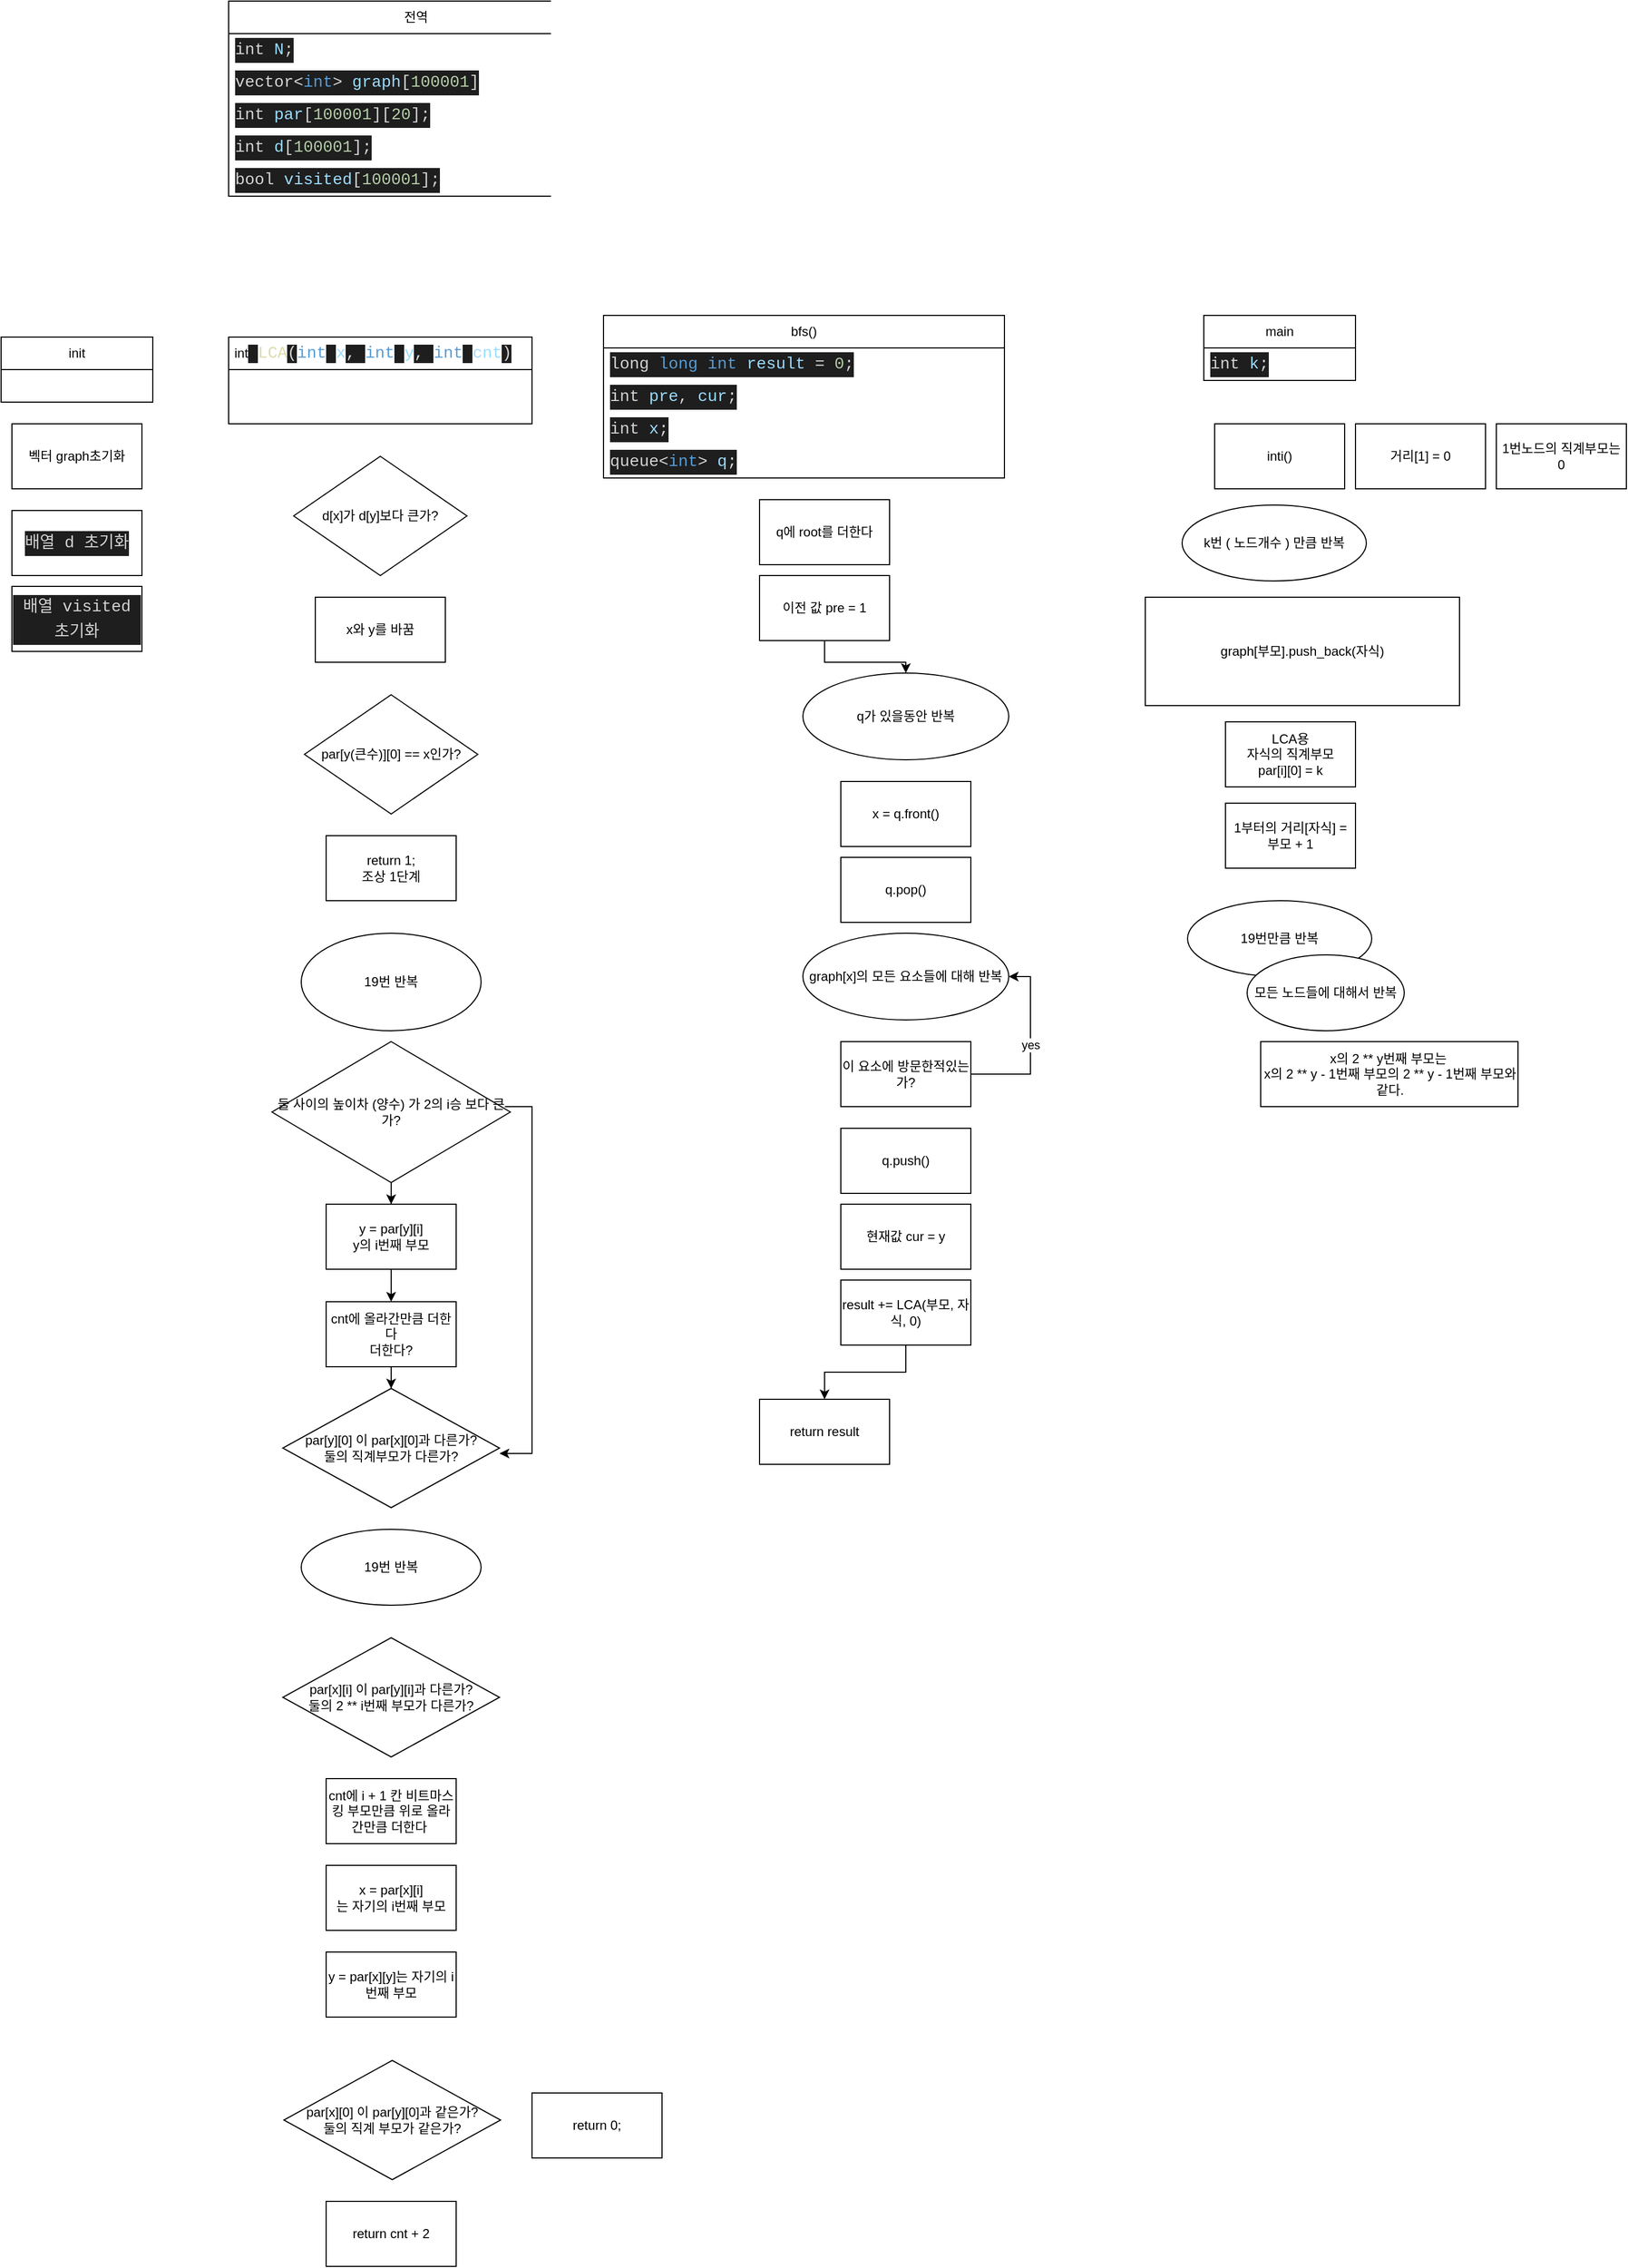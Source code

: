 <mxfile version="22.1.2" type="device">
  <diagram name="페이지-1" id="avQZHUM7J8Qf7a4cJ9DD">
    <mxGraphModel dx="2686" dy="2037" grid="1" gridSize="10" guides="1" tooltips="1" connect="1" arrows="1" fold="1" page="1" pageScale="1" pageWidth="827" pageHeight="1169" math="0" shadow="0">
      <root>
        <mxCell id="0" />
        <mxCell id="1" parent="0" />
        <mxCell id="-hyX0r98xd-t7_TkuE-4-1" value="init" style="swimlane;fontStyle=0;childLayout=stackLayout;horizontal=1;startSize=30;horizontalStack=0;resizeParent=1;resizeParentMax=0;resizeLast=0;collapsible=1;marginBottom=0;whiteSpace=wrap;html=1;" vertex="1" parent="1">
          <mxGeometry x="40" y="340" width="140" height="60" as="geometry" />
        </mxCell>
        <mxCell id="-hyX0r98xd-t7_TkuE-4-5" value="int&lt;span style=&quot;background-color: rgb(30, 30, 30); color: rgb(212, 212, 212); font-family: Menlo, Monaco, &amp;quot;Courier New&amp;quot;, monospace; font-size: 15px;&quot;&gt; &lt;/span&gt;&lt;span style=&quot;font-family: Menlo, Monaco, &amp;quot;Courier New&amp;quot;, monospace; font-size: 15px; color: rgb(220, 220, 170);&quot;&gt;LCA&lt;/span&gt;&lt;span style=&quot;background-color: rgb(30, 30, 30); color: rgb(212, 212, 212); font-family: Menlo, Monaco, &amp;quot;Courier New&amp;quot;, monospace; font-size: 15px;&quot;&gt;(&lt;/span&gt;&lt;span style=&quot;font-family: Menlo, Monaco, &amp;quot;Courier New&amp;quot;, monospace; font-size: 15px; color: rgb(86, 156, 214);&quot;&gt;int&lt;/span&gt;&lt;span style=&quot;background-color: rgb(30, 30, 30); color: rgb(212, 212, 212); font-family: Menlo, Monaco, &amp;quot;Courier New&amp;quot;, monospace; font-size: 15px;&quot;&gt; &lt;/span&gt;&lt;span style=&quot;font-family: Menlo, Monaco, &amp;quot;Courier New&amp;quot;, monospace; font-size: 15px; color: rgb(156, 220, 254);&quot;&gt;x&lt;/span&gt;&lt;span style=&quot;background-color: rgb(30, 30, 30); color: rgb(212, 212, 212); font-family: Menlo, Monaco, &amp;quot;Courier New&amp;quot;, monospace; font-size: 15px;&quot;&gt;, &lt;/span&gt;&lt;span style=&quot;font-family: Menlo, Monaco, &amp;quot;Courier New&amp;quot;, monospace; font-size: 15px; color: rgb(86, 156, 214);&quot;&gt;int&lt;/span&gt;&lt;span style=&quot;background-color: rgb(30, 30, 30); color: rgb(212, 212, 212); font-family: Menlo, Monaco, &amp;quot;Courier New&amp;quot;, monospace; font-size: 15px;&quot;&gt; &lt;/span&gt;&lt;span style=&quot;font-family: Menlo, Monaco, &amp;quot;Courier New&amp;quot;, monospace; font-size: 15px; color: rgb(156, 220, 254);&quot;&gt;y&lt;/span&gt;&lt;span style=&quot;background-color: rgb(30, 30, 30); color: rgb(212, 212, 212); font-family: Menlo, Monaco, &amp;quot;Courier New&amp;quot;, monospace; font-size: 15px;&quot;&gt;, &lt;/span&gt;&lt;span style=&quot;font-family: Menlo, Monaco, &amp;quot;Courier New&amp;quot;, monospace; font-size: 15px; color: rgb(86, 156, 214);&quot;&gt;int&lt;/span&gt;&lt;span style=&quot;background-color: rgb(30, 30, 30); color: rgb(212, 212, 212); font-family: Menlo, Monaco, &amp;quot;Courier New&amp;quot;, monospace; font-size: 15px;&quot;&gt; &lt;/span&gt;&lt;span style=&quot;font-family: Menlo, Monaco, &amp;quot;Courier New&amp;quot;, monospace; font-size: 15px; color: rgb(156, 220, 254);&quot;&gt;cnt&lt;/span&gt;&lt;span style=&quot;background-color: rgb(30, 30, 30); color: rgb(212, 212, 212); font-family: Menlo, Monaco, &amp;quot;Courier New&amp;quot;, monospace; font-size: 15px;&quot;&gt;)&lt;/span&gt;&lt;span style=&quot;&quot;&gt;&lt;span style=&quot;white-space: pre;&quot;&gt;&amp;nbsp;&amp;nbsp;&amp;nbsp;&amp;nbsp;&lt;/span&gt;&lt;/span&gt;" style="swimlane;fontStyle=0;childLayout=stackLayout;horizontal=1;startSize=30;horizontalStack=0;resizeParent=1;resizeParentMax=0;resizeLast=0;collapsible=1;marginBottom=0;whiteSpace=wrap;html=1;" vertex="1" parent="1">
          <mxGeometry x="250" y="340" width="280" height="80" as="geometry" />
        </mxCell>
        <mxCell id="-hyX0r98xd-t7_TkuE-4-9" value="전역" style="swimlane;fontStyle=0;childLayout=stackLayout;horizontal=1;startSize=30;horizontalStack=0;resizeParent=1;resizeParentMax=0;resizeLast=0;collapsible=1;marginBottom=0;whiteSpace=wrap;html=1;" vertex="1" parent="1">
          <mxGeometry x="250" y="30" width="346" height="180" as="geometry" />
        </mxCell>
        <mxCell id="-hyX0r98xd-t7_TkuE-4-10" value="&lt;div style=&quot;color: rgb(212, 212, 212); background-color: rgb(30, 30, 30); font-family: Menlo, Monaco, &amp;quot;Courier New&amp;quot;, monospace; font-size: 15px; line-height: 23px;&quot;&gt;int &lt;span style=&quot;color: #9cdcfe;&quot;&gt;N&lt;/span&gt;;&lt;/div&gt;" style="text;strokeColor=none;fillColor=none;align=left;verticalAlign=middle;spacingLeft=4;spacingRight=4;overflow=hidden;points=[[0,0.5],[1,0.5]];portConstraint=eastwest;rotatable=0;whiteSpace=wrap;html=1;" vertex="1" parent="-hyX0r98xd-t7_TkuE-4-9">
          <mxGeometry y="30" width="346" height="30" as="geometry" />
        </mxCell>
        <mxCell id="-hyX0r98xd-t7_TkuE-4-11" value="&lt;div style=&quot;color: rgb(212, 212, 212); background-color: rgb(30, 30, 30); font-family: Menlo, Monaco, &amp;quot;Courier New&amp;quot;, monospace; font-size: 15px; line-height: 23px;&quot;&gt;vector&amp;lt;&lt;span style=&quot;color: #569cd6;&quot;&gt;int&lt;/span&gt;&amp;gt; &lt;span style=&quot;color: #9cdcfe;&quot;&gt;graph&lt;/span&gt;[&lt;span style=&quot;color: #b5cea8;&quot;&gt;100001&lt;/span&gt;]&lt;/div&gt;" style="text;strokeColor=none;fillColor=none;align=left;verticalAlign=middle;spacingLeft=4;spacingRight=4;overflow=hidden;points=[[0,0.5],[1,0.5]];portConstraint=eastwest;rotatable=0;whiteSpace=wrap;html=1;" vertex="1" parent="-hyX0r98xd-t7_TkuE-4-9">
          <mxGeometry y="60" width="346" height="30" as="geometry" />
        </mxCell>
        <mxCell id="-hyX0r98xd-t7_TkuE-4-12" value="&lt;div style=&quot;color: rgb(212, 212, 212); background-color: rgb(30, 30, 30); font-family: Menlo, Monaco, &amp;quot;Courier New&amp;quot;, monospace; font-size: 15px; line-height: 23px;&quot;&gt;int &lt;span style=&quot;color: #9cdcfe;&quot;&gt;par&lt;/span&gt;[&lt;span style=&quot;color: #b5cea8;&quot;&gt;100001&lt;/span&gt;][&lt;span style=&quot;color: #b5cea8;&quot;&gt;20&lt;/span&gt;];&lt;/div&gt;" style="text;strokeColor=none;fillColor=none;align=left;verticalAlign=middle;spacingLeft=4;spacingRight=4;overflow=hidden;points=[[0,0.5],[1,0.5]];portConstraint=eastwest;rotatable=0;whiteSpace=wrap;html=1;" vertex="1" parent="-hyX0r98xd-t7_TkuE-4-9">
          <mxGeometry y="90" width="346" height="30" as="geometry" />
        </mxCell>
        <mxCell id="-hyX0r98xd-t7_TkuE-4-17" value="&lt;div style=&quot;color: rgb(212, 212, 212); background-color: rgb(30, 30, 30); font-family: Menlo, Monaco, &amp;quot;Courier New&amp;quot;, monospace; font-size: 15px; line-height: 23px;&quot;&gt;&lt;div style=&quot;line-height: 23px;&quot;&gt;int &lt;span style=&quot;color: #9cdcfe;&quot;&gt;d&lt;/span&gt;[&lt;span style=&quot;color: #b5cea8;&quot;&gt;100001&lt;/span&gt;];&lt;/div&gt;&lt;/div&gt;" style="text;strokeColor=none;fillColor=none;align=left;verticalAlign=middle;spacingLeft=4;spacingRight=4;overflow=hidden;points=[[0,0.5],[1,0.5]];portConstraint=eastwest;rotatable=0;whiteSpace=wrap;html=1;" vertex="1" parent="-hyX0r98xd-t7_TkuE-4-9">
          <mxGeometry y="120" width="346" height="30" as="geometry" />
        </mxCell>
        <mxCell id="-hyX0r98xd-t7_TkuE-4-18" value="&lt;div style=&quot;color: rgb(212, 212, 212); background-color: rgb(30, 30, 30); font-family: Menlo, Monaco, &amp;quot;Courier New&amp;quot;, monospace; font-size: 15px; line-height: 23px;&quot;&gt;&lt;div style=&quot;line-height: 23px;&quot;&gt;bool &lt;span style=&quot;color: #9cdcfe;&quot;&gt;visited&lt;/span&gt;[&lt;span style=&quot;color: #b5cea8;&quot;&gt;100001&lt;/span&gt;];&lt;/div&gt;&lt;/div&gt;" style="text;strokeColor=none;fillColor=none;align=left;verticalAlign=middle;spacingLeft=4;spacingRight=4;overflow=hidden;points=[[0,0.5],[1,0.5]];portConstraint=eastwest;rotatable=0;whiteSpace=wrap;html=1;" vertex="1" parent="-hyX0r98xd-t7_TkuE-4-9">
          <mxGeometry y="150" width="346" height="30" as="geometry" />
        </mxCell>
        <mxCell id="-hyX0r98xd-t7_TkuE-4-13" value="bfs()" style="swimlane;fontStyle=0;childLayout=stackLayout;horizontal=1;startSize=30;horizontalStack=0;resizeParent=1;resizeParentMax=0;resizeLast=0;collapsible=1;marginBottom=0;whiteSpace=wrap;html=1;" vertex="1" parent="1">
          <mxGeometry x="596" y="320" width="370" height="150" as="geometry" />
        </mxCell>
        <mxCell id="-hyX0r98xd-t7_TkuE-4-20" value="&lt;div style=&quot;color: rgb(212, 212, 212); background-color: rgb(30, 30, 30); font-family: Menlo, Monaco, &amp;quot;Courier New&amp;quot;, monospace; font-size: 15px; line-height: 23px;&quot;&gt;&lt;div style=&quot;line-height: 23px;&quot;&gt;long &lt;span style=&quot;color: #569cd6;&quot;&gt;long&lt;/span&gt; &lt;span style=&quot;color: #569cd6;&quot;&gt;int&lt;/span&gt; &lt;span style=&quot;color: #9cdcfe;&quot;&gt;result&lt;/span&gt; = &lt;span style=&quot;color: #b5cea8;&quot;&gt;0&lt;/span&gt;;&lt;/div&gt;&lt;/div&gt;" style="text;strokeColor=none;fillColor=none;align=left;verticalAlign=middle;spacingLeft=4;spacingRight=4;overflow=hidden;points=[[0,0.5],[1,0.5]];portConstraint=eastwest;rotatable=0;whiteSpace=wrap;html=1;" vertex="1" parent="-hyX0r98xd-t7_TkuE-4-13">
          <mxGeometry y="30" width="370" height="30" as="geometry" />
        </mxCell>
        <mxCell id="-hyX0r98xd-t7_TkuE-4-14" value="&lt;div style=&quot;color: rgb(212, 212, 212); background-color: rgb(30, 30, 30); font-family: Menlo, Monaco, &amp;quot;Courier New&amp;quot;, monospace; font-size: 15px; line-height: 23px;&quot;&gt;int &lt;span style=&quot;color: #9cdcfe;&quot;&gt;pre&lt;/span&gt;, &lt;span style=&quot;color: #9cdcfe;&quot;&gt;cur&lt;/span&gt;;&lt;/div&gt;" style="text;strokeColor=none;fillColor=none;align=left;verticalAlign=middle;spacingLeft=4;spacingRight=4;overflow=hidden;points=[[0,0.5],[1,0.5]];portConstraint=eastwest;rotatable=0;whiteSpace=wrap;html=1;" vertex="1" parent="-hyX0r98xd-t7_TkuE-4-13">
          <mxGeometry y="60" width="370" height="30" as="geometry" />
        </mxCell>
        <mxCell id="-hyX0r98xd-t7_TkuE-4-69" value="&lt;div style=&quot;background-color: rgb(30, 30, 30); font-family: Menlo, Monaco, &amp;quot;Courier New&amp;quot;, monospace; font-size: 15px; line-height: 23px;&quot;&gt;&lt;span style=&quot;color: rgb(212, 212, 212);&quot;&gt;int &lt;/span&gt;&lt;font color=&quot;#9cdcfe&quot;&gt;x&lt;/font&gt;&lt;font color=&quot;#d4d4d4&quot;&gt;;&lt;/font&gt;&lt;/div&gt;" style="text;strokeColor=none;fillColor=none;align=left;verticalAlign=middle;spacingLeft=4;spacingRight=4;overflow=hidden;points=[[0,0.5],[1,0.5]];portConstraint=eastwest;rotatable=0;whiteSpace=wrap;html=1;" vertex="1" parent="-hyX0r98xd-t7_TkuE-4-13">
          <mxGeometry y="90" width="370" height="30" as="geometry" />
        </mxCell>
        <mxCell id="-hyX0r98xd-t7_TkuE-4-19" value="&lt;div style=&quot;color: rgb(212, 212, 212); background-color: rgb(30, 30, 30); font-family: Menlo, Monaco, &amp;quot;Courier New&amp;quot;, monospace; font-size: 15px; line-height: 23px;&quot;&gt;&lt;div style=&quot;line-height: 23px;&quot;&gt;queue&amp;lt;&lt;span style=&quot;color: #569cd6;&quot;&gt;int&lt;/span&gt;&amp;gt; &lt;span style=&quot;color: #9cdcfe;&quot;&gt;q&lt;/span&gt;;&lt;/div&gt;&lt;/div&gt;" style="text;strokeColor=none;fillColor=none;align=left;verticalAlign=middle;spacingLeft=4;spacingRight=4;overflow=hidden;points=[[0,0.5],[1,0.5]];portConstraint=eastwest;rotatable=0;whiteSpace=wrap;html=1;" vertex="1" parent="-hyX0r98xd-t7_TkuE-4-13">
          <mxGeometry y="120" width="370" height="30" as="geometry" />
        </mxCell>
        <mxCell id="-hyX0r98xd-t7_TkuE-4-24" value="main" style="swimlane;fontStyle=0;childLayout=stackLayout;horizontal=1;startSize=30;horizontalStack=0;resizeParent=1;resizeParentMax=0;resizeLast=0;collapsible=1;marginBottom=0;whiteSpace=wrap;html=1;" vertex="1" parent="1">
          <mxGeometry x="1150" y="320" width="140" height="60" as="geometry" />
        </mxCell>
        <mxCell id="-hyX0r98xd-t7_TkuE-4-25" value="&lt;div style=&quot;color: rgb(212, 212, 212); background-color: rgb(30, 30, 30); font-family: Menlo, Monaco, &amp;quot;Courier New&amp;quot;, monospace; font-size: 15px; line-height: 23px;&quot;&gt;        int &lt;span style=&quot;color: #9cdcfe;&quot;&gt;k&lt;/span&gt;;&lt;/div&gt;" style="text;strokeColor=none;fillColor=none;align=left;verticalAlign=middle;spacingLeft=4;spacingRight=4;overflow=hidden;points=[[0,0.5],[1,0.5]];portConstraint=eastwest;rotatable=0;whiteSpace=wrap;html=1;" vertex="1" parent="-hyX0r98xd-t7_TkuE-4-24">
          <mxGeometry y="30" width="140" height="30" as="geometry" />
        </mxCell>
        <mxCell id="-hyX0r98xd-t7_TkuE-4-29" value="&lt;div style=&quot;color: rgb(212, 212, 212); background-color: rgb(30, 30, 30); font-family: Menlo, Monaco, &amp;quot;Courier New&amp;quot;, monospace; font-size: 15px; line-height: 23px;&quot;&gt;배열 d 초기화&lt;/div&gt;" style="rounded=0;whiteSpace=wrap;html=1;" vertex="1" parent="1">
          <mxGeometry x="50" y="500" width="120" height="60" as="geometry" />
        </mxCell>
        <mxCell id="-hyX0r98xd-t7_TkuE-4-31" value="벡터 graph초기화" style="whiteSpace=wrap;html=1;" vertex="1" parent="1">
          <mxGeometry x="50" y="420" width="120" height="60" as="geometry" />
        </mxCell>
        <mxCell id="-hyX0r98xd-t7_TkuE-4-32" value="&lt;div style=&quot;color: rgb(212, 212, 212); background-color: rgb(30, 30, 30); font-family: Menlo, Monaco, &amp;quot;Courier New&amp;quot;, monospace; font-size: 15px; line-height: 23px;&quot;&gt;배열 visited 초기화&lt;/div&gt;" style="rounded=0;whiteSpace=wrap;html=1;" vertex="1" parent="1">
          <mxGeometry x="50" y="570" width="120" height="60" as="geometry" />
        </mxCell>
        <mxCell id="-hyX0r98xd-t7_TkuE-4-33" value="d[x]가 d[y]보다 큰가?" style="rhombus;whiteSpace=wrap;html=1;" vertex="1" parent="1">
          <mxGeometry x="310" y="450" width="160" height="110" as="geometry" />
        </mxCell>
        <mxCell id="-hyX0r98xd-t7_TkuE-4-34" value="x와 y를 바꿈" style="whiteSpace=wrap;html=1;" vertex="1" parent="1">
          <mxGeometry x="330" y="580" width="120" height="60" as="geometry" />
        </mxCell>
        <mxCell id="-hyX0r98xd-t7_TkuE-4-35" value="par[y(큰수)][0] == x인가?" style="rhombus;whiteSpace=wrap;html=1;" vertex="1" parent="1">
          <mxGeometry x="320" y="670" width="160" height="110" as="geometry" />
        </mxCell>
        <mxCell id="-hyX0r98xd-t7_TkuE-4-36" value="return 1;&lt;br&gt;조상 1단계" style="whiteSpace=wrap;html=1;" vertex="1" parent="1">
          <mxGeometry x="340" y="800" width="120" height="60" as="geometry" />
        </mxCell>
        <mxCell id="-hyX0r98xd-t7_TkuE-4-38" value="19번 반복" style="ellipse;whiteSpace=wrap;html=1;" vertex="1" parent="1">
          <mxGeometry x="317" y="890" width="166" height="90" as="geometry" />
        </mxCell>
        <mxCell id="-hyX0r98xd-t7_TkuE-4-50" value="" style="edgeStyle=orthogonalEdgeStyle;rounded=0;orthogonalLoop=1;jettySize=auto;html=1;" edge="1" parent="1" source="-hyX0r98xd-t7_TkuE-4-39" target="-hyX0r98xd-t7_TkuE-4-41">
          <mxGeometry relative="1" as="geometry" />
        </mxCell>
        <mxCell id="-hyX0r98xd-t7_TkuE-4-55" style="edgeStyle=orthogonalEdgeStyle;rounded=0;orthogonalLoop=1;jettySize=auto;html=1;entryX=1;entryY=0.5;entryDx=0;entryDy=0;" edge="1" parent="1">
          <mxGeometry relative="1" as="geometry">
            <mxPoint x="500" y="1370" as="targetPoint" />
            <mxPoint x="504.923" y="1050" as="sourcePoint" />
            <Array as="points">
              <mxPoint x="530" y="1050" />
              <mxPoint x="530" y="1370" />
            </Array>
          </mxGeometry>
        </mxCell>
        <mxCell id="-hyX0r98xd-t7_TkuE-4-39" value="둘 사이의 높이차 (양수) 가 2의 i승 보다 큰가?" style="rhombus;whiteSpace=wrap;html=1;" vertex="1" parent="1">
          <mxGeometry x="290" y="990" width="220" height="130" as="geometry" />
        </mxCell>
        <mxCell id="-hyX0r98xd-t7_TkuE-4-51" value="" style="edgeStyle=orthogonalEdgeStyle;rounded=0;orthogonalLoop=1;jettySize=auto;html=1;" edge="1" parent="1" source="-hyX0r98xd-t7_TkuE-4-41" target="-hyX0r98xd-t7_TkuE-4-42">
          <mxGeometry relative="1" as="geometry" />
        </mxCell>
        <mxCell id="-hyX0r98xd-t7_TkuE-4-41" value="y = par[y][i]&lt;br&gt;y의 i번째 부모" style="rounded=0;whiteSpace=wrap;html=1;" vertex="1" parent="1">
          <mxGeometry x="340" y="1140" width="120" height="60" as="geometry" />
        </mxCell>
        <mxCell id="-hyX0r98xd-t7_TkuE-4-54" value="" style="edgeStyle=orthogonalEdgeStyle;rounded=0;orthogonalLoop=1;jettySize=auto;html=1;" edge="1" parent="1" source="-hyX0r98xd-t7_TkuE-4-42" target="-hyX0r98xd-t7_TkuE-4-43">
          <mxGeometry relative="1" as="geometry" />
        </mxCell>
        <mxCell id="-hyX0r98xd-t7_TkuE-4-42" value="cnt에 올라간만큼 더한다&lt;br&gt;더한다?" style="rounded=0;whiteSpace=wrap;html=1;" vertex="1" parent="1">
          <mxGeometry x="340" y="1230" width="120" height="60" as="geometry" />
        </mxCell>
        <mxCell id="-hyX0r98xd-t7_TkuE-4-43" value="par[y][0] 이 par[x][0]과 다른가?&lt;br&gt;둘의 직계부모가 다른가?" style="rhombus;whiteSpace=wrap;html=1;" vertex="1" parent="1">
          <mxGeometry x="300" y="1310" width="200" height="110" as="geometry" />
        </mxCell>
        <mxCell id="-hyX0r98xd-t7_TkuE-4-44" value="19번 반복" style="ellipse;whiteSpace=wrap;html=1;" vertex="1" parent="1">
          <mxGeometry x="317" y="1440" width="166" height="70" as="geometry" />
        </mxCell>
        <mxCell id="-hyX0r98xd-t7_TkuE-4-45" value="par[x][i] 이 par[y][i]과 다른가?&lt;br&gt;둘의 2 ** i번째 부모가 다른가?" style="rhombus;whiteSpace=wrap;html=1;" vertex="1" parent="1">
          <mxGeometry x="300" y="1540" width="200" height="110" as="geometry" />
        </mxCell>
        <mxCell id="-hyX0r98xd-t7_TkuE-4-58" value="cnt에 i + 1 칸 비트마스킹 부모만큼 위로 올라간만큼 더한다&amp;nbsp;" style="whiteSpace=wrap;html=1;" vertex="1" parent="1">
          <mxGeometry x="340" y="1670" width="120" height="60" as="geometry" />
        </mxCell>
        <mxCell id="-hyX0r98xd-t7_TkuE-4-59" value="x = par[x][i]&lt;br&gt;는 자기의 i번째 부모" style="whiteSpace=wrap;html=1;" vertex="1" parent="1">
          <mxGeometry x="340" y="1750" width="120" height="60" as="geometry" />
        </mxCell>
        <mxCell id="-hyX0r98xd-t7_TkuE-4-60" value="y = par[x][y]는 자기의 i번째 부모" style="whiteSpace=wrap;html=1;" vertex="1" parent="1">
          <mxGeometry x="340" y="1830" width="120" height="60" as="geometry" />
        </mxCell>
        <mxCell id="-hyX0r98xd-t7_TkuE-4-61" value="par[x][0] 이 par[y][0]과 같은가?&lt;br&gt;둘의 직계 부모가 같은가?" style="rhombus;whiteSpace=wrap;html=1;" vertex="1" parent="1">
          <mxGeometry x="301" y="1930" width="200" height="110" as="geometry" />
        </mxCell>
        <mxCell id="-hyX0r98xd-t7_TkuE-4-62" value="return 0;" style="whiteSpace=wrap;html=1;" vertex="1" parent="1">
          <mxGeometry x="530" y="1960" width="120" height="60" as="geometry" />
        </mxCell>
        <mxCell id="-hyX0r98xd-t7_TkuE-4-63" value="return cnt + 2" style="whiteSpace=wrap;html=1;" vertex="1" parent="1">
          <mxGeometry x="340" y="2060" width="120" height="60" as="geometry" />
        </mxCell>
        <mxCell id="-hyX0r98xd-t7_TkuE-4-64" value="q에 root를 더한다" style="whiteSpace=wrap;html=1;" vertex="1" parent="1">
          <mxGeometry x="740" y="490" width="120" height="60" as="geometry" />
        </mxCell>
        <mxCell id="-hyX0r98xd-t7_TkuE-4-66" value="q가 있을동안 반복" style="ellipse;whiteSpace=wrap;html=1;" vertex="1" parent="1">
          <mxGeometry x="780" y="650" width="190" height="80" as="geometry" />
        </mxCell>
        <mxCell id="-hyX0r98xd-t7_TkuE-4-81" style="edgeStyle=orthogonalEdgeStyle;rounded=0;orthogonalLoop=1;jettySize=auto;html=1;entryX=0.5;entryY=0;entryDx=0;entryDy=0;" edge="1" parent="1" source="-hyX0r98xd-t7_TkuE-4-67" target="-hyX0r98xd-t7_TkuE-4-66">
          <mxGeometry relative="1" as="geometry" />
        </mxCell>
        <mxCell id="-hyX0r98xd-t7_TkuE-4-67" value="이전 값 pre = 1" style="whiteSpace=wrap;html=1;" vertex="1" parent="1">
          <mxGeometry x="740" y="560" width="120" height="60" as="geometry" />
        </mxCell>
        <mxCell id="-hyX0r98xd-t7_TkuE-4-68" value="x = q.front()" style="whiteSpace=wrap;html=1;" vertex="1" parent="1">
          <mxGeometry x="815" y="750" width="120" height="60" as="geometry" />
        </mxCell>
        <mxCell id="-hyX0r98xd-t7_TkuE-4-70" value="q.pop()" style="whiteSpace=wrap;html=1;" vertex="1" parent="1">
          <mxGeometry x="815" y="820" width="120" height="60" as="geometry" />
        </mxCell>
        <mxCell id="-hyX0r98xd-t7_TkuE-4-71" value="graph[x]의 모든 요소들에 대해 반복" style="ellipse;whiteSpace=wrap;html=1;" vertex="1" parent="1">
          <mxGeometry x="780" y="890" width="190" height="80" as="geometry" />
        </mxCell>
        <mxCell id="-hyX0r98xd-t7_TkuE-4-73" value="yes" style="edgeStyle=orthogonalEdgeStyle;rounded=0;orthogonalLoop=1;jettySize=auto;html=1;entryX=1;entryY=0.5;entryDx=0;entryDy=0;" edge="1" parent="1" source="-hyX0r98xd-t7_TkuE-4-72" target="-hyX0r98xd-t7_TkuE-4-71">
          <mxGeometry relative="1" as="geometry">
            <Array as="points">
              <mxPoint x="990" y="1020" />
              <mxPoint x="990" y="930" />
            </Array>
          </mxGeometry>
        </mxCell>
        <mxCell id="-hyX0r98xd-t7_TkuE-4-72" value="이 요소에 방문한적있는가?" style="whiteSpace=wrap;html=1;" vertex="1" parent="1">
          <mxGeometry x="815" y="990" width="120" height="60" as="geometry" />
        </mxCell>
        <mxCell id="-hyX0r98xd-t7_TkuE-4-74" value="q.push()" style="whiteSpace=wrap;html=1;" vertex="1" parent="1">
          <mxGeometry x="815" y="1070" width="120" height="60" as="geometry" />
        </mxCell>
        <mxCell id="-hyX0r98xd-t7_TkuE-4-76" value="현재값 cur = y" style="whiteSpace=wrap;html=1;" vertex="1" parent="1">
          <mxGeometry x="815" y="1140" width="120" height="60" as="geometry" />
        </mxCell>
        <mxCell id="-hyX0r98xd-t7_TkuE-4-95" style="edgeStyle=orthogonalEdgeStyle;rounded=0;orthogonalLoop=1;jettySize=auto;html=1;" edge="1" parent="1" source="-hyX0r98xd-t7_TkuE-4-77" target="-hyX0r98xd-t7_TkuE-4-82">
          <mxGeometry relative="1" as="geometry" />
        </mxCell>
        <mxCell id="-hyX0r98xd-t7_TkuE-4-77" value="result += LCA(부모, 자식, 0)" style="whiteSpace=wrap;html=1;" vertex="1" parent="1">
          <mxGeometry x="815" y="1210" width="120" height="60" as="geometry" />
        </mxCell>
        <mxCell id="-hyX0r98xd-t7_TkuE-4-82" value="return result" style="whiteSpace=wrap;html=1;" vertex="1" parent="1">
          <mxGeometry x="740" y="1320" width="120" height="60" as="geometry" />
        </mxCell>
        <mxCell id="-hyX0r98xd-t7_TkuE-4-85" value="inti()" style="whiteSpace=wrap;html=1;" vertex="1" parent="1">
          <mxGeometry x="1160" y="420" width="120" height="60" as="geometry" />
        </mxCell>
        <mxCell id="-hyX0r98xd-t7_TkuE-4-86" value="graph[부모].push_back(자식)" style="rounded=0;whiteSpace=wrap;html=1;" vertex="1" parent="1">
          <mxGeometry x="1096" y="580" width="290" height="100" as="geometry" />
        </mxCell>
        <mxCell id="-hyX0r98xd-t7_TkuE-4-87" value="k번 ( 노드개수 ) 만큼 반복" style="ellipse;whiteSpace=wrap;html=1;" vertex="1" parent="1">
          <mxGeometry x="1130" y="495" width="170" height="70" as="geometry" />
        </mxCell>
        <mxCell id="-hyX0r98xd-t7_TkuE-4-88" value="LCA용&lt;br&gt;자식의 직계부모&lt;br&gt;par[i][0] = k" style="whiteSpace=wrap;html=1;" vertex="1" parent="1">
          <mxGeometry x="1170" y="695" width="120" height="60" as="geometry" />
        </mxCell>
        <mxCell id="-hyX0r98xd-t7_TkuE-4-89" value="1부터의 거리[자식] = 부모 + 1" style="whiteSpace=wrap;html=1;" vertex="1" parent="1">
          <mxGeometry x="1170" y="770" width="120" height="60" as="geometry" />
        </mxCell>
        <mxCell id="-hyX0r98xd-t7_TkuE-4-90" value="거리[1] = 0" style="whiteSpace=wrap;html=1;" vertex="1" parent="1">
          <mxGeometry x="1290" y="420" width="120" height="60" as="geometry" />
        </mxCell>
        <mxCell id="-hyX0r98xd-t7_TkuE-4-91" value="19번만큼 반복" style="ellipse;whiteSpace=wrap;html=1;" vertex="1" parent="1">
          <mxGeometry x="1135" y="860" width="170" height="70" as="geometry" />
        </mxCell>
        <mxCell id="-hyX0r98xd-t7_TkuE-4-92" value="모든 노드들에 대해서 반복" style="ellipse;whiteSpace=wrap;html=1;" vertex="1" parent="1">
          <mxGeometry x="1190" y="910" width="145" height="70" as="geometry" />
        </mxCell>
        <mxCell id="-hyX0r98xd-t7_TkuE-4-93" value="x의 2 ** y번째 부모는&amp;nbsp;&lt;br&gt;x의 2 ** y - 1번째 부모의 2 ** y - 1번째 부모와 같다." style="whiteSpace=wrap;html=1;" vertex="1" parent="1">
          <mxGeometry x="1202.5" y="990" width="237.5" height="60" as="geometry" />
        </mxCell>
        <mxCell id="-hyX0r98xd-t7_TkuE-4-94" value="1번노드의 직계부모는 0" style="whiteSpace=wrap;html=1;" vertex="1" parent="1">
          <mxGeometry x="1420" y="420" width="120" height="60" as="geometry" />
        </mxCell>
      </root>
    </mxGraphModel>
  </diagram>
</mxfile>
